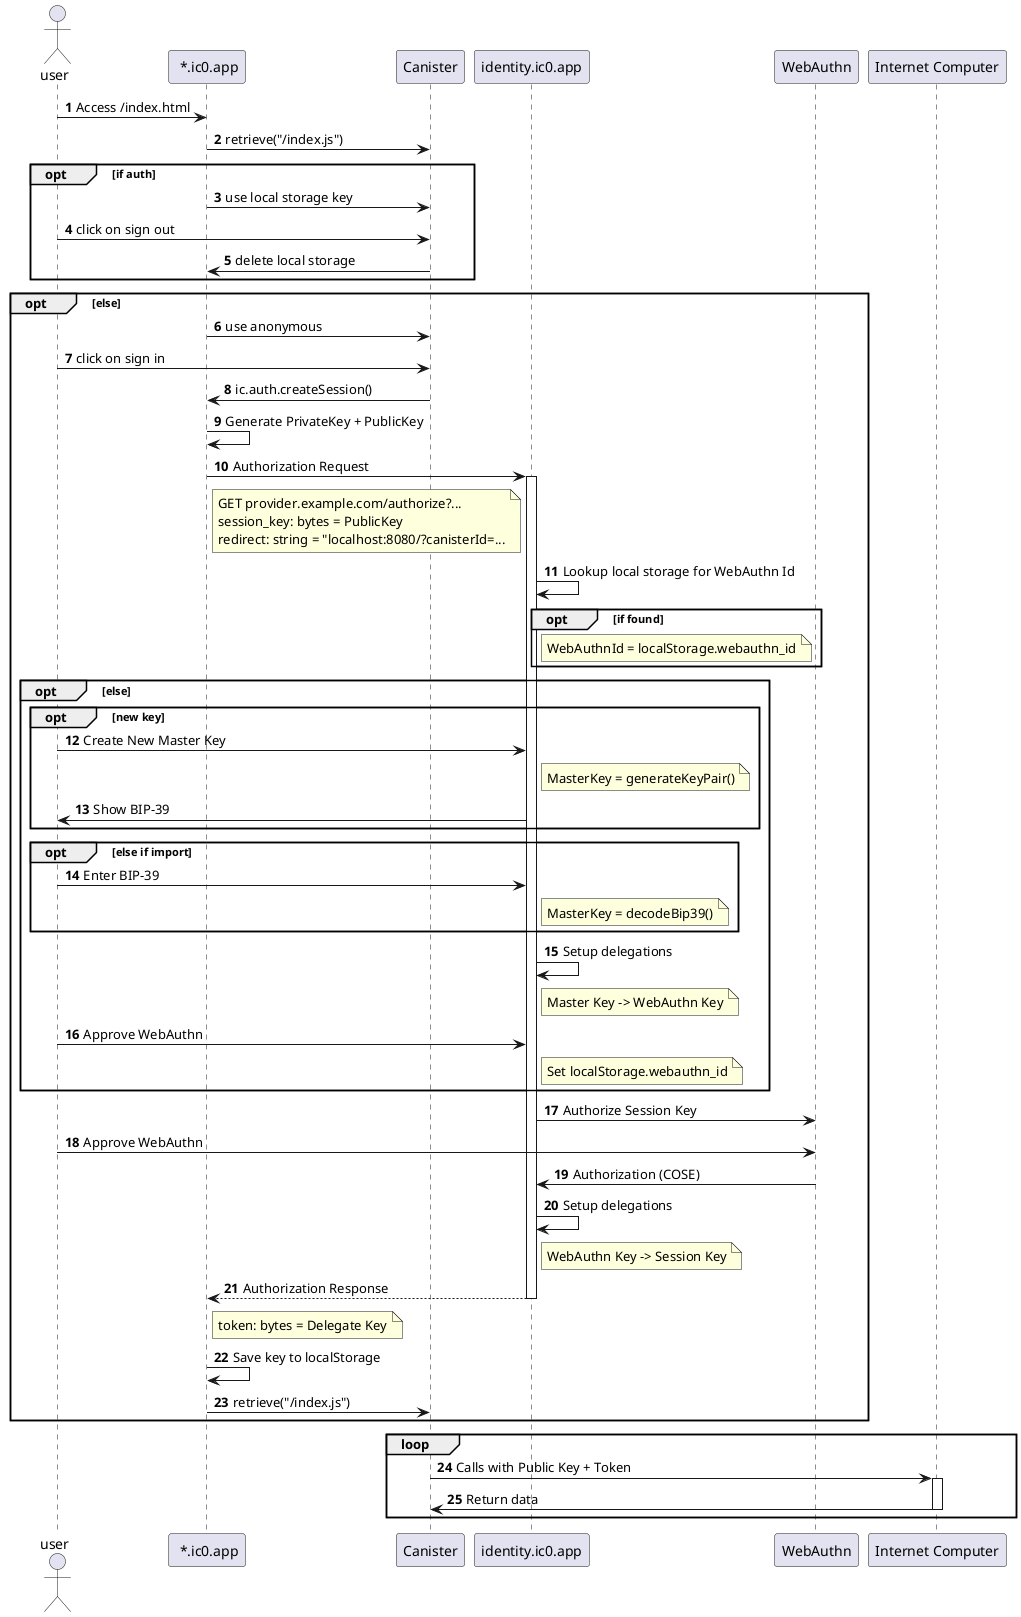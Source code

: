 @startuml
' Edit with something like: https://plantuml-editor.kkeisuke.com/
autonumber

actor user
participant bootstrap as " *.ic0.app"
participant canister as "Canister"
participant identity as "identity.ic0.app"
participant webauthn as "WebAuthn"
participant ic as "Internet Computer"

user -> bootstrap: Access /index.html
bootstrap -> canister: retrieve("/index.js")
opt if auth
    bootstrap -> canister: use local storage key

    user -> canister: click on sign out
    canister -> bootstrap: delete local storage
end
opt else
    bootstrap -> canister: use anonymous

    user -> canister: click on sign in
    canister -> bootstrap: ic.auth.createSession()

    bootstrap -> bootstrap: Generate PrivateKey + PublicKey
    bootstrap -> identity: Authorization Request
    note right of bootstrap
        GET provider.example.com/authorize?...
        session_key: bytes = PublicKey
        redirect: string = "localhost:8080/?canisterId=...
    end note

    activate identity

    identity -> identity: Lookup local storage for WebAuthn Id

    opt if found
        note right of identity
            WebAuthnId = localStorage.webauthn_id
        end note
    end
    opt else
        opt new key
            user -> identity: Create New Master Key
            note right of identity
                MasterKey = generateKeyPair()
            end note
            identity -> user: Show BIP-39
        end
        opt else if import
            user -> identity: Enter BIP-39
            note right of identity
                MasterKey = decodeBip39()
            end note
        end
        identity -> identity: Setup delegations
        note right of identity
            Master Key -> WebAuthn Key
        end note
        user -> identity: Approve WebAuthn
        note right of identity
            Set localStorage.webauthn_id
        end note

    end

    identity -> webauthn: Authorize Session Key

    user -> webauthn: Approve WebAuthn

    webauthn -> identity: Authorization (COSE)

    identity -> identity: Setup delegations
    note right of identity
        WebAuthn Key -> Session Key
    end note

    return Authorization Response
    note right of bootstrap
        token: bytes = Delegate Key
    end note
    bootstrap -> bootstrap: Save key to localStorage

    bootstrap -> canister: retrieve("/index.js")
end

loop
    canister -> ic: Calls with Public Key + Token
    activate ic
    ic -> canister: Return data
    deactivate ic
end

@enduml

